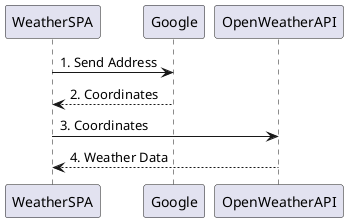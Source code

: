 @startuml
WeatherSPA -> Google: 1. Send Address
Google --> WeatherSPA: 2. Coordinates

WeatherSPA -> OpenWeatherAPI: 3. Coordinates
WeatherSPA <-- OpenWeatherAPI: 4. Weather Data
@enduml